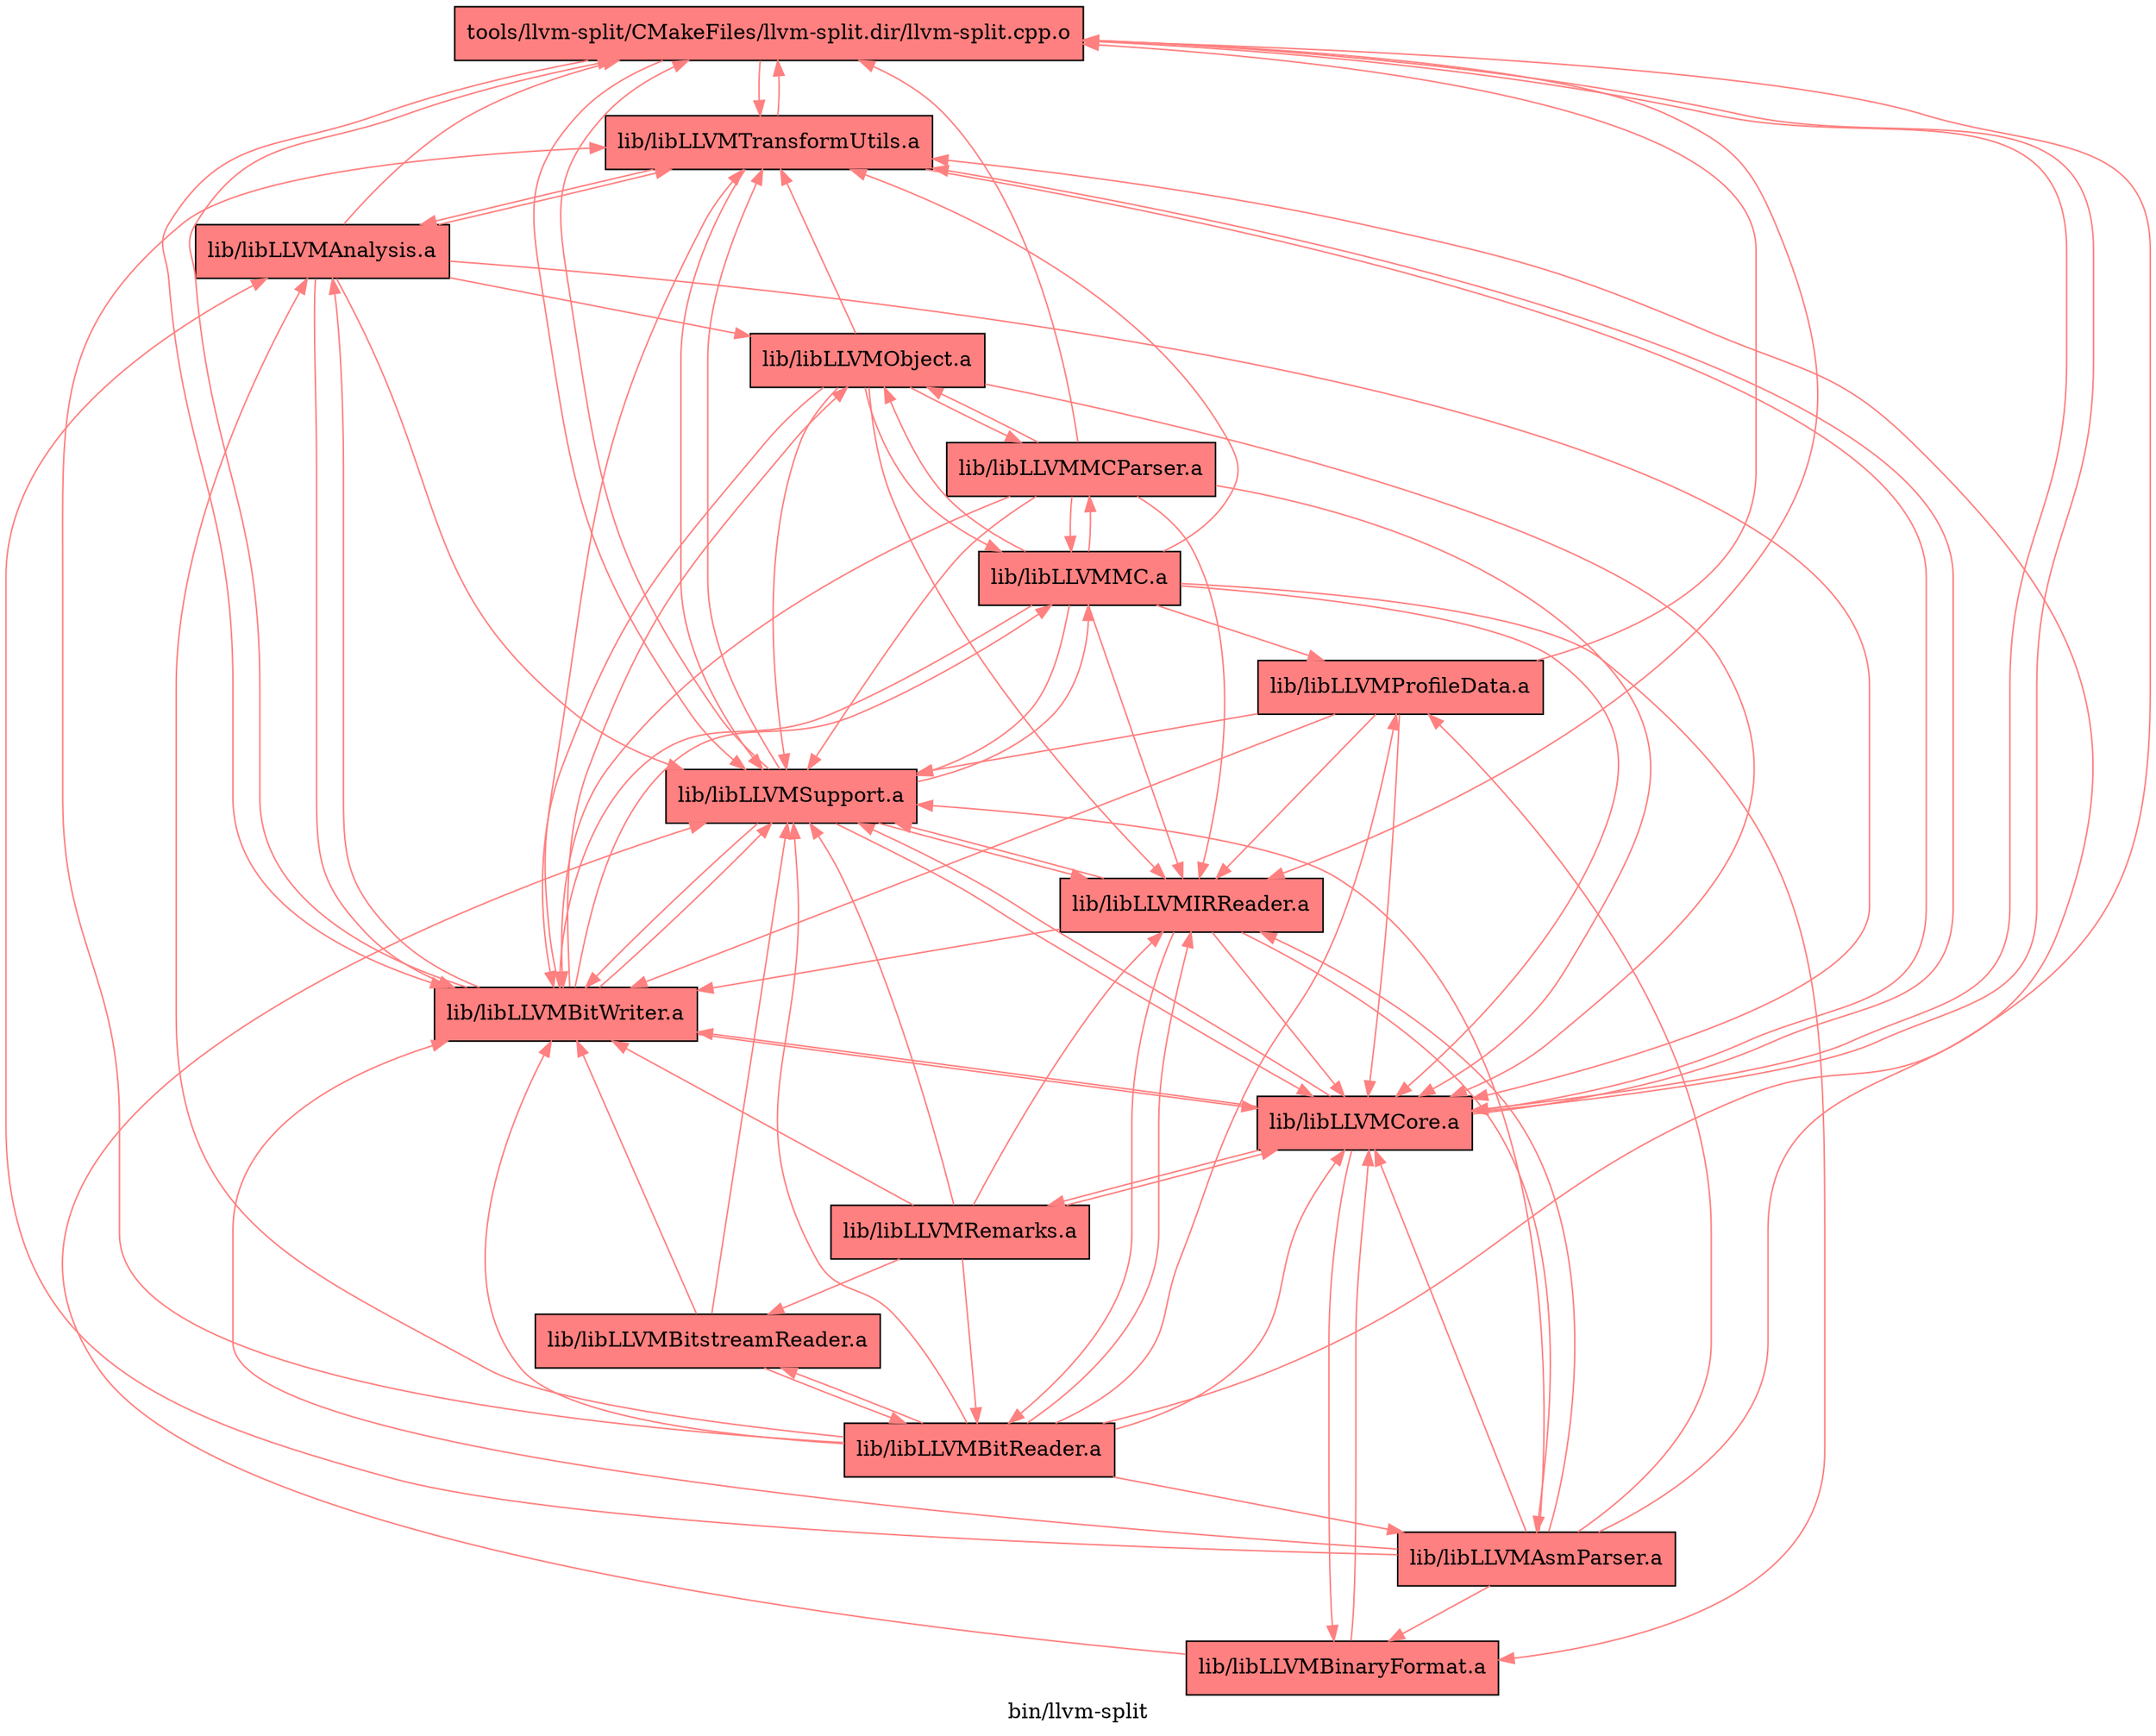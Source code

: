digraph "bin/llvm-split" {
	label="bin/llvm-split";

	Node0x55649f93fb48 [shape=record,shape=record,style=filled,fillcolor="1.000000 0.5 1",label="{tools/llvm-split/CMakeFiles/llvm-split.dir/llvm-split.cpp.o}"];
	Node0x55649f93fb48 -> Node0x55649f93e478[color="1.000000 0.5 1"];
	Node0x55649f93fb48 -> Node0x55649f93f3c8[color="1.000000 0.5 1"];
	Node0x55649f93fb48 -> Node0x55649f93ee78[color="1.000000 0.5 1"];
	Node0x55649f93fb48 -> Node0x55649f93fe68[color="1.000000 0.5 1"];
	Node0x55649f93fb48 -> Node0x55649f93f878[color="1.000000 0.5 1"];
	Node0x55649f93e478 [shape=record,shape=record,style=filled,fillcolor="1.000000 0.5 1",label="{lib/libLLVMTransformUtils.a}"];
	Node0x55649f93e478 -> Node0x55649f93ee78[color="1.000000 0.5 1"];
	Node0x55649f93e478 -> Node0x55649f93f878[color="1.000000 0.5 1"];
	Node0x55649f93e478 -> Node0x55649f9407c8[color="1.000000 0.5 1"];
	Node0x55649f93e478 -> Node0x55649f93fb48[color="1.000000 0.5 1"];
	Node0x55649f93f3c8 [shape=record,shape=record,style=filled,fillcolor="1.000000 0.5 1",label="{lib/libLLVMBitWriter.a}"];
	Node0x55649f93f3c8 -> Node0x55649f93fb48[color="1.000000 0.5 1"];
	Node0x55649f93f3c8 -> Node0x55649f93ee78[color="1.000000 0.5 1"];
	Node0x55649f93f3c8 -> Node0x55649f93f878[color="1.000000 0.5 1"];
	Node0x55649f93f3c8 -> Node0x55649f9407c8[color="1.000000 0.5 1"];
	Node0x55649f93f3c8 -> Node0x55649f9413a8[color="1.000000 0.5 1"];
	Node0x55649f93f3c8 -> Node0x55649f941bc8[color="1.000000 0.5 1"];
	Node0x55649f93f3c8 -> Node0x55649f93e478[color="1.000000 0.5 1"];
	Node0x55649f93ee78 [shape=record,shape=record,style=filled,fillcolor="1.000000 0.5 1",label="{lib/libLLVMCore.a}"];
	Node0x55649f93ee78 -> Node0x55649f93f3c8[color="1.000000 0.5 1"];
	Node0x55649f93ee78 -> Node0x55649f93f878[color="1.000000 0.5 1"];
	Node0x55649f93ee78 -> Node0x55649f9445f8[color="1.000000 0.5 1"];
	Node0x55649f93ee78 -> Node0x55649f93e478[color="1.000000 0.5 1"];
	Node0x55649f93ee78 -> Node0x55649f93fb48[color="1.000000 0.5 1"];
	Node0x55649f93ee78 -> Node0x55649f9440f8[color="1.000000 0.5 1"];
	Node0x55649f93fe68 [shape=record,shape=record,style=filled,fillcolor="1.000000 0.5 1",label="{lib/libLLVMIRReader.a}"];
	Node0x55649f93fe68 -> Node0x55649f93f3c8[color="1.000000 0.5 1"];
	Node0x55649f93fe68 -> Node0x55649f93f878[color="1.000000 0.5 1"];
	Node0x55649f93fe68 -> Node0x55649f93ee78[color="1.000000 0.5 1"];
	Node0x55649f93fe68 -> Node0x55649f942078[color="1.000000 0.5 1"];
	Node0x55649f93fe68 -> Node0x55649f942fc8[color="1.000000 0.5 1"];
	Node0x55649f93f878 [shape=record,shape=record,style=filled,fillcolor="1.000000 0.5 1",label="{lib/libLLVMSupport.a}"];
	Node0x55649f93f878 -> Node0x55649f93e478[color="1.000000 0.5 1"];
	Node0x55649f93f878 -> Node0x55649f93f3c8[color="1.000000 0.5 1"];
	Node0x55649f93f878 -> Node0x55649f93ee78[color="1.000000 0.5 1"];
	Node0x55649f93f878 -> Node0x55649f93fb48[color="1.000000 0.5 1"];
	Node0x55649f93f878 -> Node0x55649f93fe68[color="1.000000 0.5 1"];
	Node0x55649f93f878 -> Node0x55649f941bc8[color="1.000000 0.5 1"];
	Node0x55649f9407c8 [shape=record,shape=record,style=filled,fillcolor="1.000000 0.5 1",label="{lib/libLLVMAnalysis.a}"];
	Node0x55649f9407c8 -> Node0x55649f93fb48[color="1.000000 0.5 1"];
	Node0x55649f9407c8 -> Node0x55649f93ee78[color="1.000000 0.5 1"];
	Node0x55649f9407c8 -> Node0x55649f93f878[color="1.000000 0.5 1"];
	Node0x55649f9407c8 -> Node0x55649f93e478[color="1.000000 0.5 1"];
	Node0x55649f9407c8 -> Node0x55649f93f3c8[color="1.000000 0.5 1"];
	Node0x55649f9407c8 -> Node0x55649f9413a8[color="1.000000 0.5 1"];
	Node0x55649f9413a8 [shape=record,shape=record,style=filled,fillcolor="1.000000 0.5 1",label="{lib/libLLVMObject.a}"];
	Node0x55649f9413a8 -> Node0x55649f93e478[color="1.000000 0.5 1"];
	Node0x55649f9413a8 -> Node0x55649f93f3c8[color="1.000000 0.5 1"];
	Node0x55649f9413a8 -> Node0x55649f93ee78[color="1.000000 0.5 1"];
	Node0x55649f9413a8 -> Node0x55649f93f878[color="1.000000 0.5 1"];
	Node0x55649f9413a8 -> Node0x55649f93fe68[color="1.000000 0.5 1"];
	Node0x55649f9413a8 -> Node0x55649f941bc8[color="1.000000 0.5 1"];
	Node0x55649f9413a8 -> Node0x55649f940c78[color="1.000000 0.5 1"];
	Node0x55649f941bc8 [shape=record,shape=record,style=filled,fillcolor="1.000000 0.5 1",label="{lib/libLLVMMC.a}"];
	Node0x55649f941bc8 -> Node0x55649f93ee78[color="1.000000 0.5 1"];
	Node0x55649f941bc8 -> Node0x55649f93f878[color="1.000000 0.5 1"];
	Node0x55649f941bc8 -> Node0x55649f9413a8[color="1.000000 0.5 1"];
	Node0x55649f941bc8 -> Node0x55649f93f3c8[color="1.000000 0.5 1"];
	Node0x55649f941bc8 -> Node0x55649f93fe68[color="1.000000 0.5 1"];
	Node0x55649f941bc8 -> Node0x55649f940278[color="1.000000 0.5 1"];
	Node0x55649f941bc8 -> Node0x55649f940c78[color="1.000000 0.5 1"];
	Node0x55649f941bc8 -> Node0x55649f9445f8[color="1.000000 0.5 1"];
	Node0x55649f941bc8 -> Node0x55649f93e478[color="1.000000 0.5 1"];
	Node0x55649f9445f8 [shape=record,shape=record,style=filled,fillcolor="1.000000 0.5 1",label="{lib/libLLVMBinaryFormat.a}"];
	Node0x55649f9445f8 -> Node0x55649f93ee78[color="1.000000 0.5 1"];
	Node0x55649f9445f8 -> Node0x55649f93f878[color="1.000000 0.5 1"];
	Node0x55649f9440f8 [shape=record,shape=record,style=filled,fillcolor="1.000000 0.5 1",label="{lib/libLLVMRemarks.a}"];
	Node0x55649f9440f8 -> Node0x55649f93f878[color="1.000000 0.5 1"];
	Node0x55649f9440f8 -> Node0x55649f93f3c8[color="1.000000 0.5 1"];
	Node0x55649f9440f8 -> Node0x55649f93ee78[color="1.000000 0.5 1"];
	Node0x55649f9440f8 -> Node0x55649f942fc8[color="1.000000 0.5 1"];
	Node0x55649f9440f8 -> Node0x55649f93fe68[color="1.000000 0.5 1"];
	Node0x55649f9440f8 -> Node0x55649f943bf8[color="1.000000 0.5 1"];
	Node0x55649f942078 [shape=record,shape=record,style=filled,fillcolor="1.000000 0.5 1",label="{lib/libLLVMAsmParser.a}"];
	Node0x55649f942078 -> Node0x55649f93f3c8[color="1.000000 0.5 1"];
	Node0x55649f942078 -> Node0x55649f93ee78[color="1.000000 0.5 1"];
	Node0x55649f942078 -> Node0x55649f93f878[color="1.000000 0.5 1"];
	Node0x55649f942078 -> Node0x55649f93fe68[color="1.000000 0.5 1"];
	Node0x55649f942078 -> Node0x55649f9407c8[color="1.000000 0.5 1"];
	Node0x55649f942078 -> Node0x55649f93e478[color="1.000000 0.5 1"];
	Node0x55649f942078 -> Node0x55649f940278[color="1.000000 0.5 1"];
	Node0x55649f942078 -> Node0x55649f9445f8[color="1.000000 0.5 1"];
	Node0x55649f942fc8 [shape=record,shape=record,style=filled,fillcolor="1.000000 0.5 1",label="{lib/libLLVMBitReader.a}"];
	Node0x55649f942fc8 -> Node0x55649f93fb48[color="1.000000 0.5 1"];
	Node0x55649f942fc8 -> Node0x55649f93e478[color="1.000000 0.5 1"];
	Node0x55649f942fc8 -> Node0x55649f93f3c8[color="1.000000 0.5 1"];
	Node0x55649f942fc8 -> Node0x55649f93ee78[color="1.000000 0.5 1"];
	Node0x55649f942fc8 -> Node0x55649f93f878[color="1.000000 0.5 1"];
	Node0x55649f942fc8 -> Node0x55649f93fe68[color="1.000000 0.5 1"];
	Node0x55649f942fc8 -> Node0x55649f9407c8[color="1.000000 0.5 1"];
	Node0x55649f942fc8 -> Node0x55649f942078[color="1.000000 0.5 1"];
	Node0x55649f942fc8 -> Node0x55649f943bf8[color="1.000000 0.5 1"];
	Node0x55649f942fc8 -> Node0x55649f940278[color="1.000000 0.5 1"];
	Node0x55649f940278 [shape=record,shape=record,style=filled,fillcolor="1.000000 0.5 1",label="{lib/libLLVMProfileData.a}"];
	Node0x55649f940278 -> Node0x55649f93fb48[color="1.000000 0.5 1"];
	Node0x55649f940278 -> Node0x55649f93f3c8[color="1.000000 0.5 1"];
	Node0x55649f940278 -> Node0x55649f93ee78[color="1.000000 0.5 1"];
	Node0x55649f940278 -> Node0x55649f93f878[color="1.000000 0.5 1"];
	Node0x55649f940278 -> Node0x55649f93fe68[color="1.000000 0.5 1"];
	Node0x55649f940c78 [shape=record,shape=record,style=filled,fillcolor="1.000000 0.5 1",label="{lib/libLLVMMCParser.a}"];
	Node0x55649f940c78 -> Node0x55649f93f3c8[color="1.000000 0.5 1"];
	Node0x55649f940c78 -> Node0x55649f93ee78[color="1.000000 0.5 1"];
	Node0x55649f940c78 -> Node0x55649f93f878[color="1.000000 0.5 1"];
	Node0x55649f940c78 -> Node0x55649f9413a8[color="1.000000 0.5 1"];
	Node0x55649f940c78 -> Node0x55649f941bc8[color="1.000000 0.5 1"];
	Node0x55649f940c78 -> Node0x55649f93fe68[color="1.000000 0.5 1"];
	Node0x55649f940c78 -> Node0x55649f93fb48[color="1.000000 0.5 1"];
	Node0x55649f943bf8 [shape=record,shape=record,style=filled,fillcolor="1.000000 0.5 1",label="{lib/libLLVMBitstreamReader.a}"];
	Node0x55649f943bf8 -> Node0x55649f93f3c8[color="1.000000 0.5 1"];
	Node0x55649f943bf8 -> Node0x55649f93f878[color="1.000000 0.5 1"];
	Node0x55649f943bf8 -> Node0x55649f942fc8[color="1.000000 0.5 1"];
}
